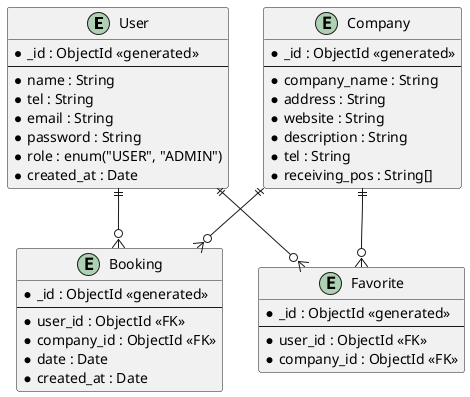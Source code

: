 @startuml Online Jobfair ER Diagram


entity "User" as user {
    *_id : ObjectId <<generated>>
    --
    *name : String
    *tel : String
    *email : String
    *password : String
    *role : enum("USER", "ADMIN")
    *created_at : Date
}

entity "Company" as company {
    *_id : ObjectId <<generated>>
    --
    *company_name : String
    *address : String
    *website : String
    *description : String
    *tel : String
    *receiving_pos : String[]
}

entity "Booking" as booking {
    *_id : ObjectId <<generated>>
    --
    *user_id : ObjectId <<FK>>
    *company_id : ObjectId <<FK>>
    *date : Date
    *created_at : Date
}

entity "Favorite" as favorite {
    *_id : ObjectId <<generated>>
    --
    *user_id : ObjectId <<FK>>
    *company_id : ObjectId <<FK>>
}

user ||--o{ booking
company ||--o{ booking
user ||--o{ favorite
company ||--o{ favorite

@enduml